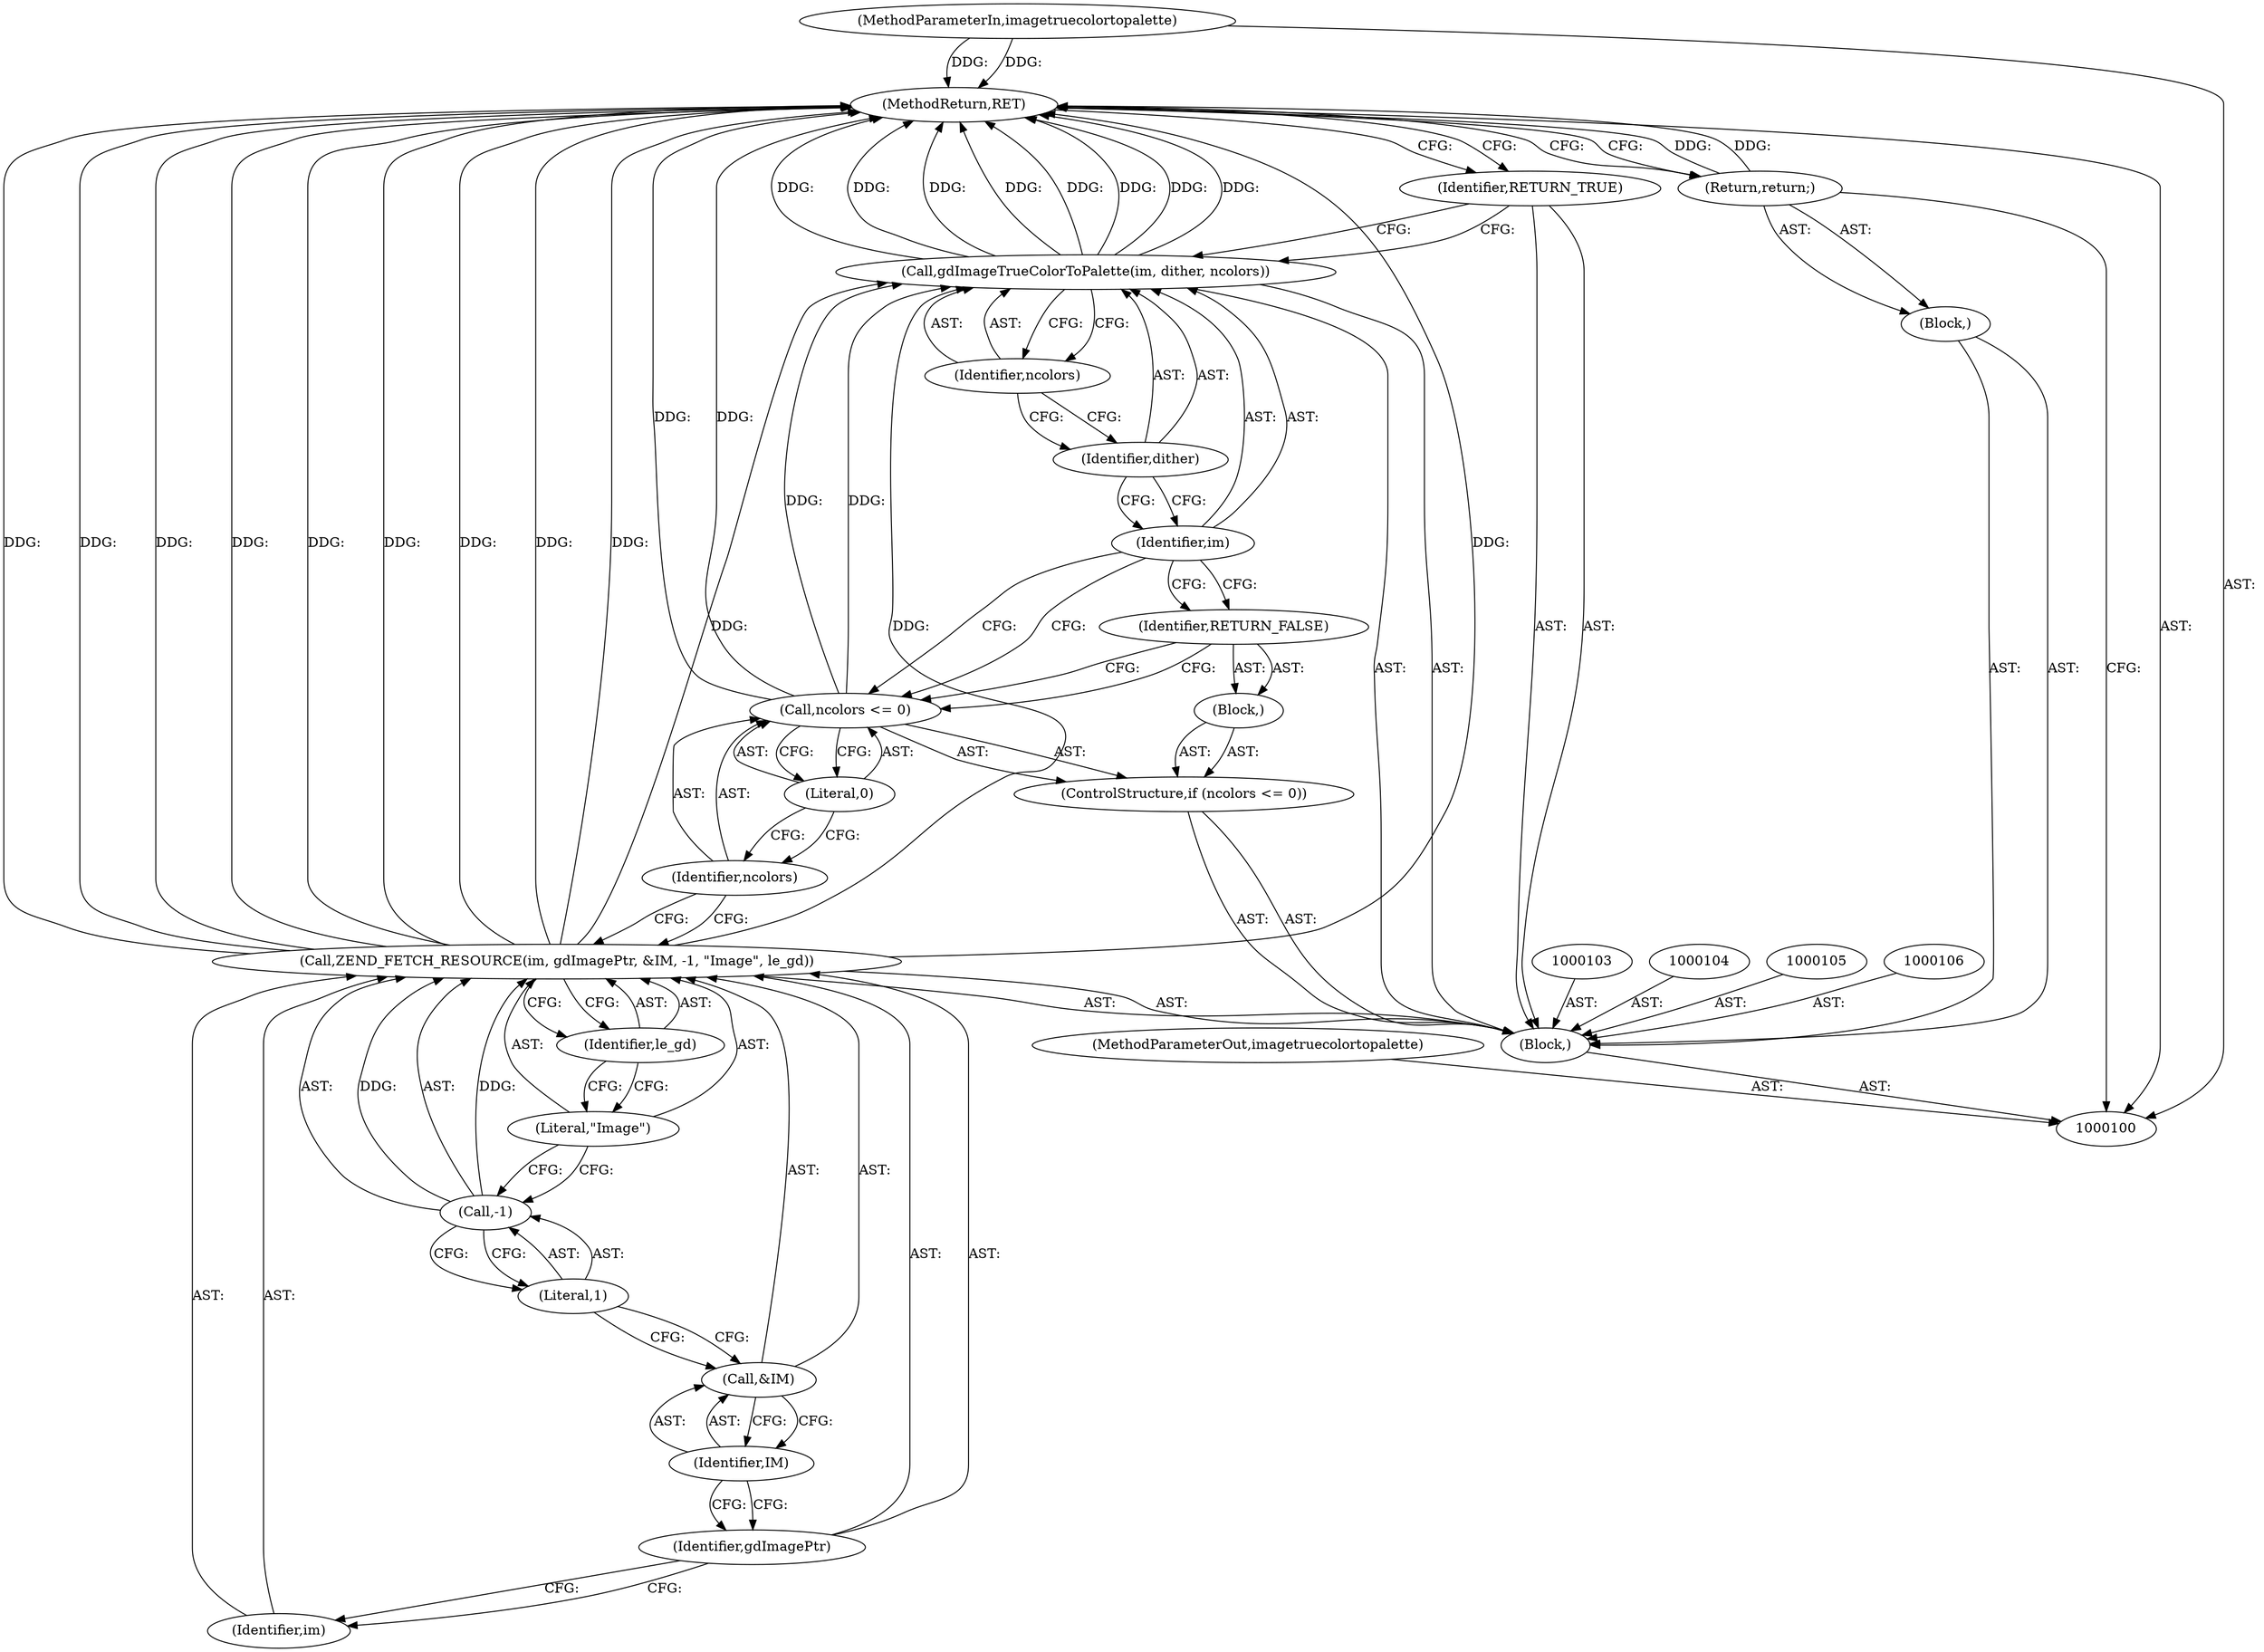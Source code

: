 digraph "1_php-src_b6f13a5ef9d6280cf984826a5de012a32c396cd4?w=1" {
"1000129" [label="(MethodReturn,RET)"];
"1000101" [label="(MethodParameterIn,imagetruecolortopalette)"];
"1000168" [label="(MethodParameterOut,imagetruecolortopalette)"];
"1000109" [label="(Call,ZEND_FETCH_RESOURCE(im, gdImagePtr, &IM, -1, \"Image\", le_gd))"];
"1000110" [label="(Identifier,im)"];
"1000111" [label="(Identifier,gdImagePtr)"];
"1000112" [label="(Call,&IM)"];
"1000113" [label="(Identifier,IM)"];
"1000114" [label="(Call,-1)"];
"1000115" [label="(Literal,1)"];
"1000116" [label="(Literal,\"Image\")"];
"1000117" [label="(Identifier,le_gd)"];
"1000118" [label="(ControlStructure,if (ncolors <= 0))"];
"1000121" [label="(Literal,0)"];
"1000122" [label="(Block,)"];
"1000119" [label="(Call,ncolors <= 0)"];
"1000120" [label="(Identifier,ncolors)"];
"1000123" [label="(Identifier,RETURN_FALSE)"];
"1000124" [label="(Call,gdImageTrueColorToPalette(im, dither, ncolors))"];
"1000125" [label="(Identifier,im)"];
"1000126" [label="(Identifier,dither)"];
"1000127" [label="(Identifier,ncolors)"];
"1000102" [label="(Block,)"];
"1000128" [label="(Identifier,RETURN_TRUE)"];
"1000107" [label="(Block,)"];
"1000108" [label="(Return,return;)"];
"1000129" -> "1000100"  [label="AST: "];
"1000129" -> "1000108"  [label="CFG: "];
"1000129" -> "1000128"  [label="CFG: "];
"1000108" -> "1000129"  [label="DDG: "];
"1000109" -> "1000129"  [label="DDG: "];
"1000109" -> "1000129"  [label="DDG: "];
"1000109" -> "1000129"  [label="DDG: "];
"1000109" -> "1000129"  [label="DDG: "];
"1000109" -> "1000129"  [label="DDG: "];
"1000124" -> "1000129"  [label="DDG: "];
"1000124" -> "1000129"  [label="DDG: "];
"1000124" -> "1000129"  [label="DDG: "];
"1000124" -> "1000129"  [label="DDG: "];
"1000101" -> "1000129"  [label="DDG: "];
"1000119" -> "1000129"  [label="DDG: "];
"1000101" -> "1000100"  [label="AST: "];
"1000101" -> "1000129"  [label="DDG: "];
"1000168" -> "1000100"  [label="AST: "];
"1000109" -> "1000102"  [label="AST: "];
"1000109" -> "1000117"  [label="CFG: "];
"1000110" -> "1000109"  [label="AST: "];
"1000111" -> "1000109"  [label="AST: "];
"1000112" -> "1000109"  [label="AST: "];
"1000114" -> "1000109"  [label="AST: "];
"1000116" -> "1000109"  [label="AST: "];
"1000117" -> "1000109"  [label="AST: "];
"1000120" -> "1000109"  [label="CFG: "];
"1000109" -> "1000129"  [label="DDG: "];
"1000109" -> "1000129"  [label="DDG: "];
"1000109" -> "1000129"  [label="DDG: "];
"1000109" -> "1000129"  [label="DDG: "];
"1000109" -> "1000129"  [label="DDG: "];
"1000114" -> "1000109"  [label="DDG: "];
"1000109" -> "1000124"  [label="DDG: "];
"1000110" -> "1000109"  [label="AST: "];
"1000111" -> "1000110"  [label="CFG: "];
"1000111" -> "1000109"  [label="AST: "];
"1000111" -> "1000110"  [label="CFG: "];
"1000113" -> "1000111"  [label="CFG: "];
"1000112" -> "1000109"  [label="AST: "];
"1000112" -> "1000113"  [label="CFG: "];
"1000113" -> "1000112"  [label="AST: "];
"1000115" -> "1000112"  [label="CFG: "];
"1000113" -> "1000112"  [label="AST: "];
"1000113" -> "1000111"  [label="CFG: "];
"1000112" -> "1000113"  [label="CFG: "];
"1000114" -> "1000109"  [label="AST: "];
"1000114" -> "1000115"  [label="CFG: "];
"1000115" -> "1000114"  [label="AST: "];
"1000116" -> "1000114"  [label="CFG: "];
"1000114" -> "1000109"  [label="DDG: "];
"1000115" -> "1000114"  [label="AST: "];
"1000115" -> "1000112"  [label="CFG: "];
"1000114" -> "1000115"  [label="CFG: "];
"1000116" -> "1000109"  [label="AST: "];
"1000116" -> "1000114"  [label="CFG: "];
"1000117" -> "1000116"  [label="CFG: "];
"1000117" -> "1000109"  [label="AST: "];
"1000117" -> "1000116"  [label="CFG: "];
"1000109" -> "1000117"  [label="CFG: "];
"1000118" -> "1000102"  [label="AST: "];
"1000119" -> "1000118"  [label="AST: "];
"1000122" -> "1000118"  [label="AST: "];
"1000121" -> "1000119"  [label="AST: "];
"1000121" -> "1000120"  [label="CFG: "];
"1000119" -> "1000121"  [label="CFG: "];
"1000122" -> "1000118"  [label="AST: "];
"1000123" -> "1000122"  [label="AST: "];
"1000119" -> "1000118"  [label="AST: "];
"1000119" -> "1000121"  [label="CFG: "];
"1000120" -> "1000119"  [label="AST: "];
"1000121" -> "1000119"  [label="AST: "];
"1000123" -> "1000119"  [label="CFG: "];
"1000125" -> "1000119"  [label="CFG: "];
"1000119" -> "1000129"  [label="DDG: "];
"1000119" -> "1000124"  [label="DDG: "];
"1000120" -> "1000119"  [label="AST: "];
"1000120" -> "1000109"  [label="CFG: "];
"1000121" -> "1000120"  [label="CFG: "];
"1000123" -> "1000122"  [label="AST: "];
"1000123" -> "1000119"  [label="CFG: "];
"1000125" -> "1000123"  [label="CFG: "];
"1000124" -> "1000102"  [label="AST: "];
"1000124" -> "1000127"  [label="CFG: "];
"1000125" -> "1000124"  [label="AST: "];
"1000126" -> "1000124"  [label="AST: "];
"1000127" -> "1000124"  [label="AST: "];
"1000128" -> "1000124"  [label="CFG: "];
"1000124" -> "1000129"  [label="DDG: "];
"1000124" -> "1000129"  [label="DDG: "];
"1000124" -> "1000129"  [label="DDG: "];
"1000124" -> "1000129"  [label="DDG: "];
"1000109" -> "1000124"  [label="DDG: "];
"1000119" -> "1000124"  [label="DDG: "];
"1000125" -> "1000124"  [label="AST: "];
"1000125" -> "1000123"  [label="CFG: "];
"1000125" -> "1000119"  [label="CFG: "];
"1000126" -> "1000125"  [label="CFG: "];
"1000126" -> "1000124"  [label="AST: "];
"1000126" -> "1000125"  [label="CFG: "];
"1000127" -> "1000126"  [label="CFG: "];
"1000127" -> "1000124"  [label="AST: "];
"1000127" -> "1000126"  [label="CFG: "];
"1000124" -> "1000127"  [label="CFG: "];
"1000102" -> "1000100"  [label="AST: "];
"1000103" -> "1000102"  [label="AST: "];
"1000104" -> "1000102"  [label="AST: "];
"1000105" -> "1000102"  [label="AST: "];
"1000106" -> "1000102"  [label="AST: "];
"1000107" -> "1000102"  [label="AST: "];
"1000109" -> "1000102"  [label="AST: "];
"1000118" -> "1000102"  [label="AST: "];
"1000124" -> "1000102"  [label="AST: "];
"1000128" -> "1000102"  [label="AST: "];
"1000128" -> "1000102"  [label="AST: "];
"1000128" -> "1000124"  [label="CFG: "];
"1000129" -> "1000128"  [label="CFG: "];
"1000107" -> "1000102"  [label="AST: "];
"1000108" -> "1000107"  [label="AST: "];
"1000108" -> "1000107"  [label="AST: "];
"1000108" -> "1000100"  [label="CFG: "];
"1000129" -> "1000108"  [label="CFG: "];
"1000108" -> "1000129"  [label="DDG: "];
}
